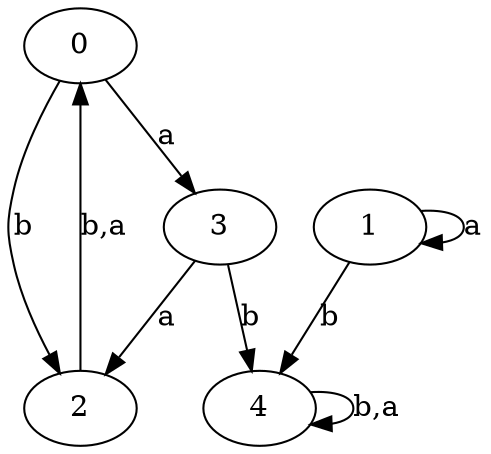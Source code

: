 digraph {
 ranksep=0.5;
 d2tdocpreamble = "\usetikzlibrary{automata}";
 d2tfigpreamble = "\tikzstyle{every state}= [ draw=blue!50,very thick,fill=blue!20]  \tikzstyle{auto}= [fill=white]";
 node [style="state"];
 edge [lblstyle="auto",topath="bend right", len=4  ]
  "0" [label="0",style = "state, accepting"];
  "1" [label="1",];
  "2" [label="2",];
  "3" [label="3",style = "state, initial"];
  "4" [label="4",];
  "0" -> "2" [label="b"];
  "0" -> "3" [label="a"];
  "1" -> "1" [label="a",topath="loop above"];
  "1" -> "4" [label="b"];
  "2" -> "0" [label="b,a"];
  "3" -> "2" [label="a"];
  "3" -> "4" [label="b"];
  "4" -> "4" [label="b,a",topath="loop above"];
}